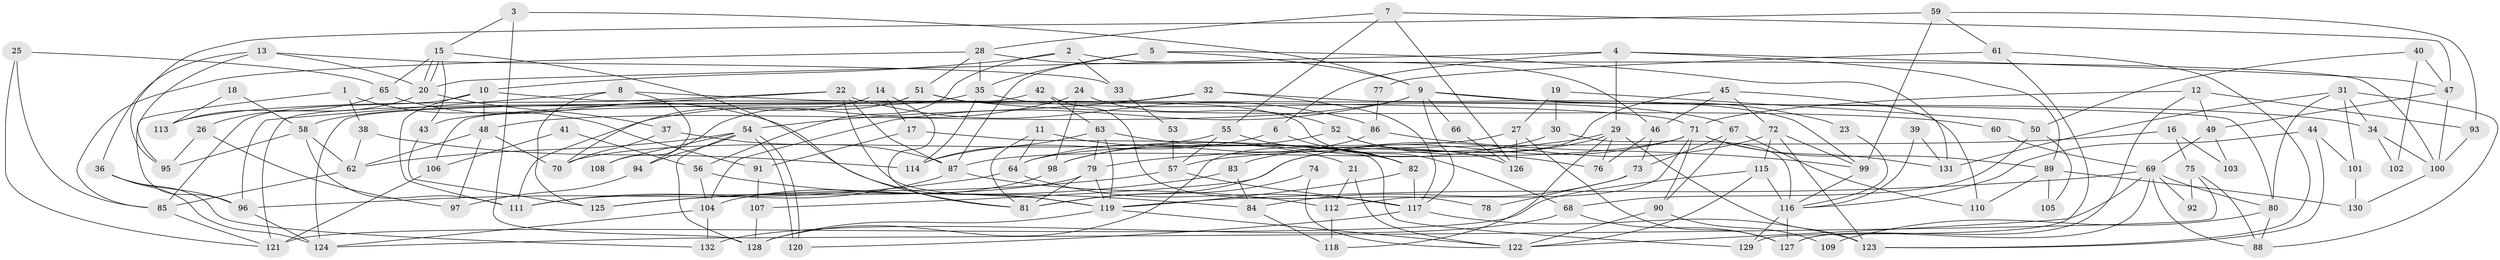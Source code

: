 // Generated by graph-tools (version 1.1) at 2025/52/03/09/25 04:52:18]
// undirected, 132 vertices, 264 edges
graph export_dot {
graph [start="1"]
  node [color=gray90,style=filled];
  1;
  2;
  3;
  4;
  5;
  6;
  7;
  8;
  9;
  10;
  11;
  12;
  13;
  14;
  15;
  16;
  17;
  18;
  19;
  20;
  21;
  22;
  23;
  24;
  25;
  26;
  27;
  28;
  29;
  30;
  31;
  32;
  33;
  34;
  35;
  36;
  37;
  38;
  39;
  40;
  41;
  42;
  43;
  44;
  45;
  46;
  47;
  48;
  49;
  50;
  51;
  52;
  53;
  54;
  55;
  56;
  57;
  58;
  59;
  60;
  61;
  62;
  63;
  64;
  65;
  66;
  67;
  68;
  69;
  70;
  71;
  72;
  73;
  74;
  75;
  76;
  77;
  78;
  79;
  80;
  81;
  82;
  83;
  84;
  85;
  86;
  87;
  88;
  89;
  90;
  91;
  92;
  93;
  94;
  95;
  96;
  97;
  98;
  99;
  100;
  101;
  102;
  103;
  104;
  105;
  106;
  107;
  108;
  109;
  110;
  111;
  112;
  113;
  114;
  115;
  116;
  117;
  118;
  119;
  120;
  121;
  122;
  123;
  124;
  125;
  126;
  127;
  128;
  129;
  130;
  131;
  132;
  1 -- 38;
  1 -- 96;
  1 -- 91;
  2 -- 10;
  2 -- 100;
  2 -- 33;
  2 -- 56;
  3 -- 15;
  3 -- 128;
  3 -- 9;
  4 -- 29;
  4 -- 6;
  4 -- 20;
  4 -- 47;
  4 -- 89;
  5 -- 131;
  5 -- 9;
  5 -- 35;
  5 -- 87;
  6 -- 82;
  6 -- 114;
  7 -- 55;
  7 -- 47;
  7 -- 28;
  7 -- 126;
  8 -- 96;
  8 -- 71;
  8 -- 108;
  8 -- 125;
  9 -- 117;
  9 -- 23;
  9 -- 34;
  9 -- 48;
  9 -- 66;
  9 -- 104;
  10 -- 85;
  10 -- 111;
  10 -- 48;
  10 -- 80;
  11 -- 21;
  11 -- 64;
  11 -- 81;
  12 -- 71;
  12 -- 127;
  12 -- 49;
  12 -- 93;
  13 -- 36;
  13 -- 20;
  13 -- 33;
  13 -- 95;
  14 -- 81;
  14 -- 70;
  14 -- 17;
  15 -- 43;
  15 -- 20;
  15 -- 20;
  15 -- 65;
  15 -- 81;
  16 -- 57;
  16 -- 75;
  16 -- 103;
  17 -- 91;
  17 -- 129;
  18 -- 58;
  18 -- 113;
  19 -- 30;
  19 -- 27;
  19 -- 50;
  20 -- 26;
  20 -- 37;
  21 -- 122;
  21 -- 112;
  22 -- 87;
  22 -- 86;
  22 -- 43;
  22 -- 113;
  22 -- 119;
  23 -- 116;
  24 -- 52;
  24 -- 111;
  24 -- 98;
  25 -- 65;
  25 -- 121;
  25 -- 85;
  26 -- 95;
  26 -- 97;
  27 -- 126;
  27 -- 127;
  27 -- 64;
  28 -- 35;
  28 -- 46;
  28 -- 51;
  28 -- 85;
  29 -- 123;
  29 -- 79;
  29 -- 76;
  29 -- 83;
  29 -- 118;
  30 -- 116;
  30 -- 98;
  31 -- 80;
  31 -- 101;
  31 -- 34;
  31 -- 88;
  31 -- 131;
  32 -- 54;
  32 -- 117;
  32 -- 99;
  32 -- 106;
  33 -- 53;
  34 -- 100;
  34 -- 102;
  35 -- 58;
  35 -- 67;
  35 -- 114;
  36 -- 132;
  36 -- 124;
  36 -- 96;
  37 -- 87;
  37 -- 70;
  38 -- 62;
  38 -- 114;
  39 -- 131;
  39 -- 116;
  40 -- 50;
  40 -- 47;
  40 -- 102;
  41 -- 56;
  41 -- 106;
  42 -- 63;
  42 -- 124;
  42 -- 78;
  43 -- 125;
  44 -- 123;
  44 -- 116;
  44 -- 101;
  45 -- 46;
  45 -- 128;
  45 -- 72;
  45 -- 110;
  46 -- 73;
  46 -- 76;
  47 -- 49;
  47 -- 100;
  48 -- 62;
  48 -- 70;
  48 -- 97;
  49 -- 69;
  49 -- 103;
  50 -- 68;
  50 -- 105;
  51 -- 94;
  51 -- 60;
  51 -- 68;
  51 -- 121;
  52 -- 64;
  52 -- 76;
  52 -- 126;
  53 -- 57;
  54 -- 62;
  54 -- 120;
  54 -- 120;
  54 -- 94;
  54 -- 108;
  54 -- 128;
  55 -- 70;
  55 -- 82;
  55 -- 57;
  56 -- 84;
  56 -- 104;
  57 -- 117;
  57 -- 125;
  58 -- 62;
  58 -- 95;
  58 -- 111;
  59 -- 99;
  59 -- 93;
  59 -- 61;
  59 -- 95;
  60 -- 69;
  61 -- 129;
  61 -- 77;
  61 -- 123;
  62 -- 85;
  63 -- 79;
  63 -- 119;
  63 -- 82;
  63 -- 114;
  64 -- 117;
  64 -- 96;
  65 -- 119;
  65 -- 113;
  66 -- 126;
  67 -- 110;
  67 -- 73;
  67 -- 90;
  68 -- 127;
  68 -- 132;
  69 -- 119;
  69 -- 80;
  69 -- 88;
  69 -- 92;
  69 -- 122;
  69 -- 127;
  71 -- 81;
  71 -- 87;
  71 -- 89;
  71 -- 90;
  71 -- 112;
  71 -- 131;
  72 -- 115;
  72 -- 99;
  72 -- 107;
  72 -- 123;
  73 -- 84;
  73 -- 78;
  74 -- 122;
  74 -- 81;
  75 -- 124;
  75 -- 88;
  75 -- 92;
  77 -- 86;
  79 -- 119;
  79 -- 81;
  79 -- 111;
  80 -- 88;
  80 -- 109;
  82 -- 119;
  82 -- 117;
  83 -- 125;
  83 -- 84;
  84 -- 118;
  85 -- 121;
  86 -- 99;
  86 -- 98;
  87 -- 111;
  87 -- 112;
  89 -- 105;
  89 -- 110;
  89 -- 130;
  90 -- 109;
  90 -- 122;
  91 -- 107;
  93 -- 100;
  94 -- 97;
  96 -- 124;
  98 -- 104;
  99 -- 116;
  100 -- 130;
  101 -- 130;
  104 -- 124;
  104 -- 132;
  106 -- 121;
  107 -- 128;
  112 -- 118;
  115 -- 122;
  115 -- 121;
  115 -- 116;
  116 -- 127;
  116 -- 129;
  117 -- 123;
  117 -- 120;
  119 -- 122;
  119 -- 128;
}
